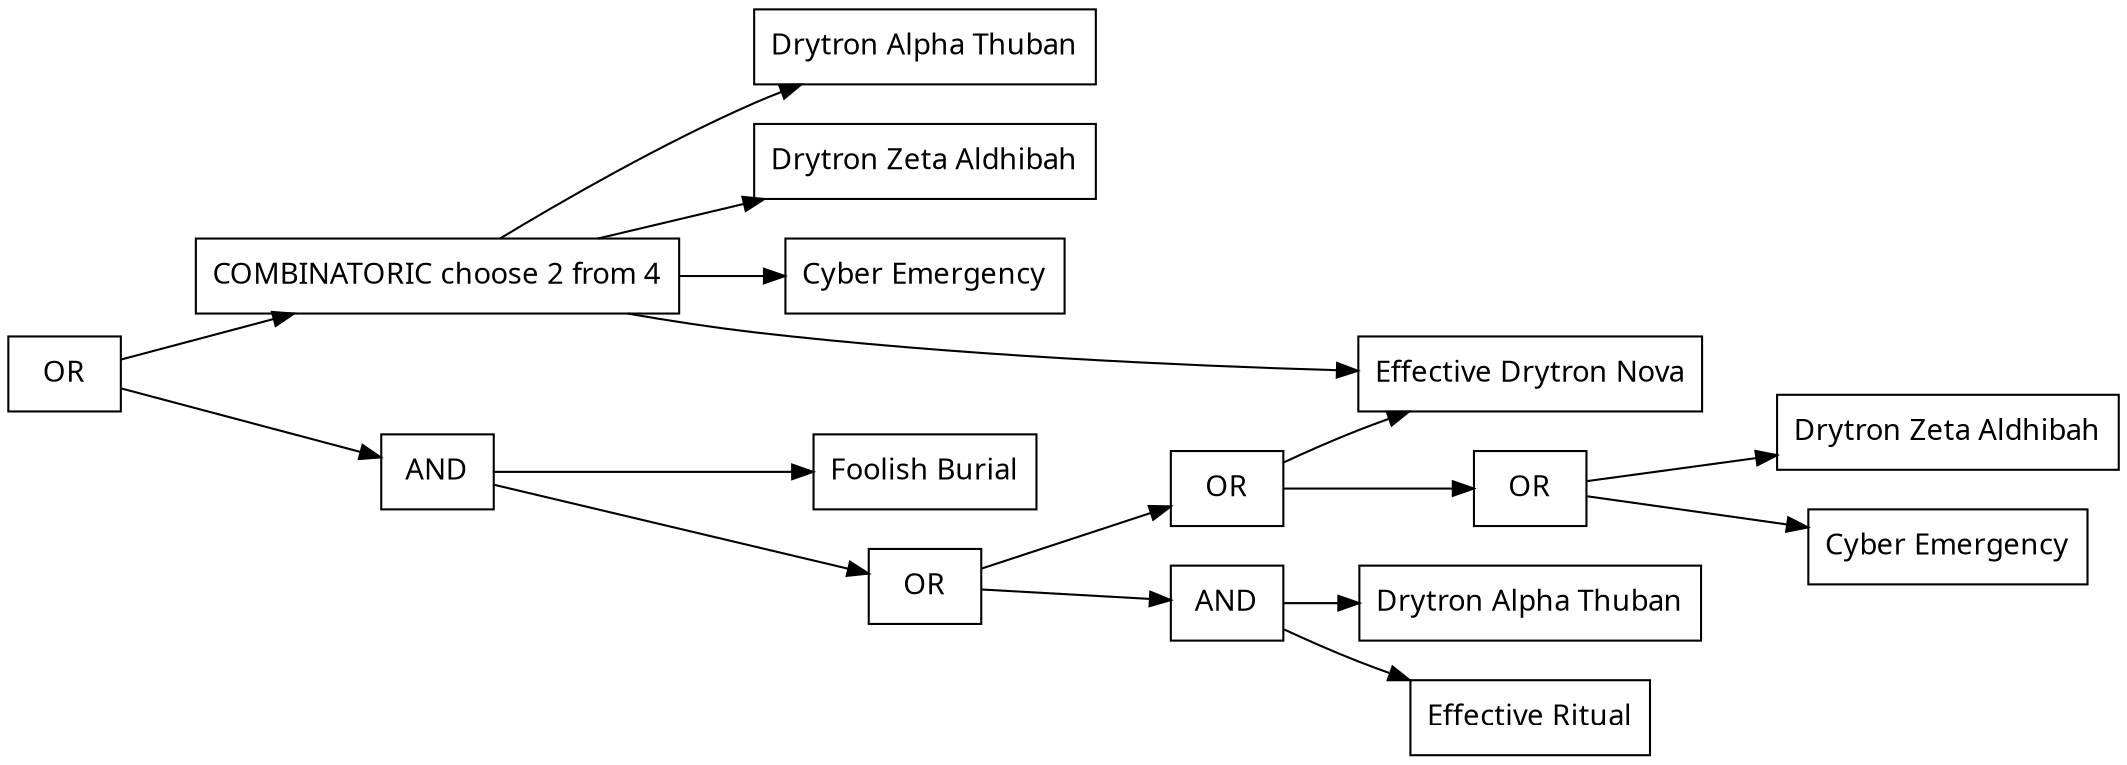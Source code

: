 digraph {
node [shape=record];
node [fontname=Sans];charset="UTF-8" splines=true splines=spline rankdir =LR
105[label="OR"];
105->95;
105->104;
95[label="COMBINATORIC choose 2 from 4"];
95->92;
95->93;
95->94;
95->20;
104[label="AND"];
104->96;
104->103;
92[label="Drytron Alpha Thuban"];
93[label="Drytron Zeta Aldhibah"];
94[label="Cyber Emergency"];
20[label="Effective Drytron Nova"];
96[label="Foolish Burial"];
103[label="OR"];
103->100;
103->102;
100[label="OR"];
100->99;
100->20;
102[label="AND"];
102->101;
102->63;
99[label="OR"];
99->97;
99->98;
101[label="Drytron Alpha Thuban"];
63[label="Effective Ritual"];
97[label="Drytron Zeta Aldhibah"];
98[label="Cyber Emergency"];
}
